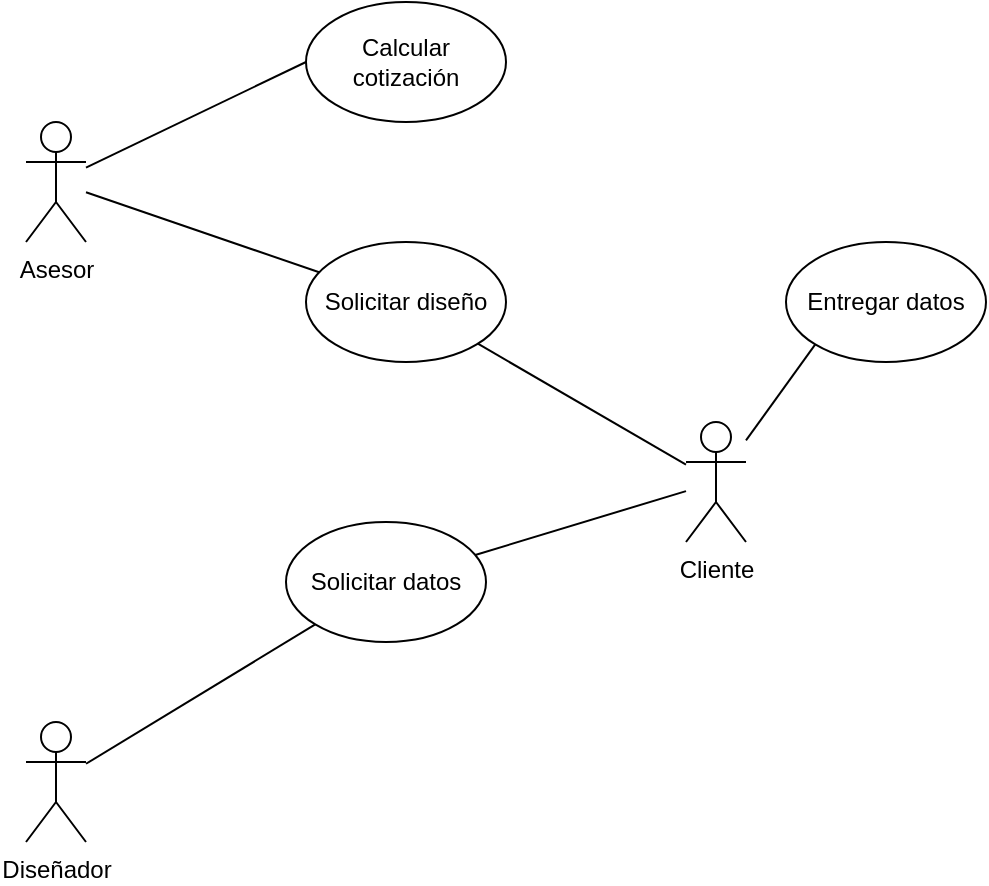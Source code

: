 <mxfile version="19.0.0" type="github" pages="4">
  <diagram id="N1HYoiyU07o6EDMfZa8b" name="1">
    <mxGraphModel dx="1382" dy="795" grid="1" gridSize="10" guides="1" tooltips="1" connect="1" arrows="1" fold="1" page="1" pageScale="1" pageWidth="827" pageHeight="1169" math="0" shadow="0">
      <root>
        <mxCell id="0" />
        <mxCell id="1" parent="0" />
        <mxCell id="22zfAgJAvpb3tttAiQae-13" style="edgeStyle=none;rounded=0;orthogonalLoop=1;jettySize=auto;html=1;endArrow=none;endFill=0;" parent="1" source="22zfAgJAvpb3tttAiQae-1" target="22zfAgJAvpb3tttAiQae-9" edge="1">
          <mxGeometry relative="1" as="geometry" />
        </mxCell>
        <mxCell id="22zfAgJAvpb3tttAiQae-15" style="edgeStyle=none;rounded=0;orthogonalLoop=1;jettySize=auto;html=1;endArrow=none;endFill=0;" parent="1" source="22zfAgJAvpb3tttAiQae-1" target="22zfAgJAvpb3tttAiQae-14" edge="1">
          <mxGeometry relative="1" as="geometry" />
        </mxCell>
        <mxCell id="22zfAgJAvpb3tttAiQae-1" value="Cliente" style="shape=umlActor;verticalLabelPosition=bottom;verticalAlign=top;html=1;outlineConnect=0;" parent="1" vertex="1">
          <mxGeometry x="460" y="330" width="30" height="60" as="geometry" />
        </mxCell>
        <mxCell id="22zfAgJAvpb3tttAiQae-10" style="edgeStyle=none;rounded=0;orthogonalLoop=1;jettySize=auto;html=1;entryX=0;entryY=1;entryDx=0;entryDy=0;endArrow=none;endFill=0;" parent="1" source="22zfAgJAvpb3tttAiQae-2" target="22zfAgJAvpb3tttAiQae-9" edge="1">
          <mxGeometry relative="1" as="geometry" />
        </mxCell>
        <mxCell id="22zfAgJAvpb3tttAiQae-2" value="Diseñador" style="shape=umlActor;verticalLabelPosition=bottom;verticalAlign=top;html=1;outlineConnect=0;" parent="1" vertex="1">
          <mxGeometry x="130" y="480" width="30" height="60" as="geometry" />
        </mxCell>
        <mxCell id="22zfAgJAvpb3tttAiQae-12" style="edgeStyle=none;rounded=0;orthogonalLoop=1;jettySize=auto;html=1;entryX=0;entryY=0.5;entryDx=0;entryDy=0;endArrow=none;endFill=0;" parent="1" source="22zfAgJAvpb3tttAiQae-3" target="22zfAgJAvpb3tttAiQae-11" edge="1">
          <mxGeometry relative="1" as="geometry" />
        </mxCell>
        <mxCell id="22zfAgJAvpb3tttAiQae-16" style="edgeStyle=none;rounded=0;orthogonalLoop=1;jettySize=auto;html=1;endArrow=none;endFill=0;" parent="1" source="22zfAgJAvpb3tttAiQae-3" target="22zfAgJAvpb3tttAiQae-14" edge="1">
          <mxGeometry relative="1" as="geometry" />
        </mxCell>
        <mxCell id="22zfAgJAvpb3tttAiQae-3" value="Asesor" style="shape=umlActor;verticalLabelPosition=bottom;verticalAlign=top;html=1;outlineConnect=0;" parent="1" vertex="1">
          <mxGeometry x="130" y="180" width="30" height="60" as="geometry" />
        </mxCell>
        <mxCell id="22zfAgJAvpb3tttAiQae-5" value="Entregar datos" style="ellipse;whiteSpace=wrap;html=1;" parent="1" vertex="1">
          <mxGeometry x="510" y="240" width="100" height="60" as="geometry" />
        </mxCell>
        <mxCell id="22zfAgJAvpb3tttAiQae-7" style="rounded=0;orthogonalLoop=1;jettySize=auto;html=1;entryX=0;entryY=1;entryDx=0;entryDy=0;endArrow=none;endFill=0;" parent="1" source="22zfAgJAvpb3tttAiQae-1" target="22zfAgJAvpb3tttAiQae-5" edge="1">
          <mxGeometry relative="1" as="geometry" />
        </mxCell>
        <mxCell id="22zfAgJAvpb3tttAiQae-9" value="Solicitar datos" style="ellipse;whiteSpace=wrap;html=1;" parent="1" vertex="1">
          <mxGeometry x="260" y="380" width="100" height="60" as="geometry" />
        </mxCell>
        <mxCell id="22zfAgJAvpb3tttAiQae-11" value="Calcular cotización" style="ellipse;whiteSpace=wrap;html=1;" parent="1" vertex="1">
          <mxGeometry x="270" y="120" width="100" height="60" as="geometry" />
        </mxCell>
        <mxCell id="22zfAgJAvpb3tttAiQae-14" value="Solicitar diseño" style="ellipse;whiteSpace=wrap;html=1;" parent="1" vertex="1">
          <mxGeometry x="270" y="240" width="100" height="60" as="geometry" />
        </mxCell>
      </root>
    </mxGraphModel>
  </diagram>
  <diagram id="sJD4RwSBK2cp4MaPbIPz" name="2">
    <mxGraphModel dx="1382" dy="795" grid="1" gridSize="10" guides="1" tooltips="1" connect="1" arrows="1" fold="1" page="1" pageScale="1" pageWidth="827" pageHeight="1169" math="0" shadow="0">
      <root>
        <mxCell id="0" />
        <mxCell id="1" parent="0" />
        <mxCell id="5cBslvvMN2AQXkFbNlMN-1" value="Solicitar cambios" style="ellipse;whiteSpace=wrap;html=1;" parent="1" vertex="1">
          <mxGeometry x="340" y="150" width="100" height="60" as="geometry" />
        </mxCell>
        <mxCell id="5cBslvvMN2AQXkFbNlMN-2" style="edgeStyle=none;rounded=0;orthogonalLoop=1;jettySize=auto;html=1;entryX=0;entryY=1;entryDx=0;entryDy=0;endArrow=none;endFill=0;" parent="1" source="5cBslvvMN2AQXkFbNlMN-5" target="5cBslvvMN2AQXkFbNlMN-1" edge="1">
          <mxGeometry relative="1" as="geometry" />
        </mxCell>
        <mxCell id="5cBslvvMN2AQXkFbNlMN-3" style="edgeStyle=none;rounded=0;orthogonalLoop=1;jettySize=auto;html=1;entryX=0;entryY=0.5;entryDx=0;entryDy=0;endArrow=none;endFill=0;" parent="1" source="5cBslvvMN2AQXkFbNlMN-5" target="5cBslvvMN2AQXkFbNlMN-15" edge="1">
          <mxGeometry relative="1" as="geometry" />
        </mxCell>
        <mxCell id="5cBslvvMN2AQXkFbNlMN-4" style="edgeStyle=none;rounded=0;orthogonalLoop=1;jettySize=auto;html=1;endArrow=none;endFill=0;" parent="1" source="5cBslvvMN2AQXkFbNlMN-5" target="5cBslvvMN2AQXkFbNlMN-16" edge="1">
          <mxGeometry relative="1" as="geometry" />
        </mxCell>
        <mxCell id="5cBslvvMN2AQXkFbNlMN-5" value="Asesor" style="shape=umlActor;verticalLabelPosition=bottom;verticalAlign=top;html=1;outlineConnect=0;" parent="1" vertex="1">
          <mxGeometry x="210" y="270" width="30" height="60" as="geometry" />
        </mxCell>
        <mxCell id="5cBslvvMN2AQXkFbNlMN-6" style="edgeStyle=none;rounded=0;orthogonalLoop=1;jettySize=auto;html=1;entryX=0;entryY=0.5;entryDx=0;entryDy=0;endArrow=none;endFill=0;" parent="1" source="5cBslvvMN2AQXkFbNlMN-9" target="5cBslvvMN2AQXkFbNlMN-1" edge="1">
          <mxGeometry relative="1" as="geometry" />
        </mxCell>
        <mxCell id="5cBslvvMN2AQXkFbNlMN-7" style="edgeStyle=none;rounded=0;orthogonalLoop=1;jettySize=auto;html=1;endArrow=none;endFill=0;" parent="1" source="5cBslvvMN2AQXkFbNlMN-9" target="5cBslvvMN2AQXkFbNlMN-15" edge="1">
          <mxGeometry relative="1" as="geometry" />
        </mxCell>
        <mxCell id="5cBslvvMN2AQXkFbNlMN-8" style="edgeStyle=none;rounded=0;orthogonalLoop=1;jettySize=auto;html=1;endArrow=none;endFill=0;" parent="1" source="5cBslvvMN2AQXkFbNlMN-9" target="5cBslvvMN2AQXkFbNlMN-16" edge="1">
          <mxGeometry relative="1" as="geometry" />
        </mxCell>
        <mxCell id="5cBslvvMN2AQXkFbNlMN-9" value="Gerente General" style="shape=umlActor;verticalLabelPosition=bottom;verticalAlign=top;html=1;outlineConnect=0;" parent="1" vertex="1">
          <mxGeometry x="210" y="140" width="30" height="60" as="geometry" />
        </mxCell>
        <mxCell id="5cBslvvMN2AQXkFbNlMN-10" style="edgeStyle=none;rounded=0;orthogonalLoop=1;jettySize=auto;html=1;entryX=1;entryY=0.5;entryDx=0;entryDy=0;endArrow=none;endFill=0;" parent="1" source="5cBslvvMN2AQXkFbNlMN-12" target="5cBslvvMN2AQXkFbNlMN-1" edge="1">
          <mxGeometry relative="1" as="geometry" />
        </mxCell>
        <mxCell id="5cBslvvMN2AQXkFbNlMN-11" style="edgeStyle=none;rounded=0;orthogonalLoop=1;jettySize=auto;html=1;endArrow=none;endFill=0;" parent="1" source="5cBslvvMN2AQXkFbNlMN-12" target="5cBslvvMN2AQXkFbNlMN-15" edge="1">
          <mxGeometry relative="1" as="geometry" />
        </mxCell>
        <mxCell id="5cBslvvMN2AQXkFbNlMN-12" value="Cliente" style="shape=umlActor;verticalLabelPosition=bottom;verticalAlign=top;html=1;outlineConnect=0;" parent="1" vertex="1">
          <mxGeometry x="530" y="270" width="30" height="60" as="geometry" />
        </mxCell>
        <mxCell id="5cBslvvMN2AQXkFbNlMN-13" style="edgeStyle=none;rounded=0;orthogonalLoop=1;jettySize=auto;html=1;entryX=0;entryY=0.5;entryDx=0;entryDy=0;endArrow=none;endFill=0;" parent="1" source="5cBslvvMN2AQXkFbNlMN-14" target="5cBslvvMN2AQXkFbNlMN-16" edge="1">
          <mxGeometry relative="1" as="geometry" />
        </mxCell>
        <mxCell id="5cBslvvMN2AQXkFbNlMN-14" value="Equipo de Producción" style="shape=umlActor;verticalLabelPosition=bottom;verticalAlign=top;html=1;outlineConnect=0;" parent="1" vertex="1">
          <mxGeometry x="210" y="400" width="30" height="60" as="geometry" />
        </mxCell>
        <mxCell id="5cBslvvMN2AQXkFbNlMN-15" value="Verificar&amp;nbsp;cambios" style="ellipse;whiteSpace=wrap;html=1;" parent="1" vertex="1">
          <mxGeometry x="340" y="270" width="100" height="60" as="geometry" />
        </mxCell>
        <mxCell id="5cBslvvMN2AQXkFbNlMN-16" value="Solicitar aprobación" style="ellipse;whiteSpace=wrap;html=1;" parent="1" vertex="1">
          <mxGeometry x="340" y="380" width="100" height="60" as="geometry" />
        </mxCell>
      </root>
    </mxGraphModel>
  </diagram>
  <diagram id="5Kuua1faH9i2vEE8eMtU" name="Page-3">
    <mxGraphModel dx="1382" dy="795" grid="1" gridSize="10" guides="1" tooltips="1" connect="1" arrows="1" fold="1" page="1" pageScale="1" pageWidth="827" pageHeight="1169" math="0" shadow="0">
      <root>
        <mxCell id="0" />
        <mxCell id="1" parent="0" />
        <mxCell id="iaYUFYgn1RKQLe5UYjFd-1" value="Socio" style="shape=umlActor;verticalLabelPosition=bottom;verticalAlign=top;html=1;outlineConnect=0;" vertex="1" parent="1">
          <mxGeometry x="120" y="140" width="30" height="60" as="geometry" />
        </mxCell>
        <mxCell id="iaYUFYgn1RKQLe5UYjFd-2" value="Encargado de recepcion" style="shape=umlActor;verticalLabelPosition=bottom;verticalAlign=top;html=1;outlineConnect=0;" vertex="1" parent="1">
          <mxGeometry x="590" y="270" width="30" height="60" as="geometry" />
        </mxCell>
        <mxCell id="iaYUFYgn1RKQLe5UYjFd-3" value="Encargado de credito" style="shape=umlActor;verticalLabelPosition=bottom;verticalAlign=top;html=1;outlineConnect=0;" vertex="1" parent="1">
          <mxGeometry x="120" y="525" width="30" height="60" as="geometry" />
        </mxCell>
        <mxCell id="iaYUFYgn1RKQLe5UYjFd-4" value="Comite directivo" style="shape=umlActor;verticalLabelPosition=bottom;verticalAlign=top;html=1;outlineConnect=0;" vertex="1" parent="1">
          <mxGeometry x="120" y="300" width="30" height="60" as="geometry" />
        </mxCell>
        <mxCell id="iaYUFYgn1RKQLe5UYjFd-6" value="Entregar datos" style="ellipse;whiteSpace=wrap;html=1;" vertex="1" parent="1">
          <mxGeometry x="240" y="70" width="120" height="80" as="geometry" />
        </mxCell>
        <mxCell id="iaYUFYgn1RKQLe5UYjFd-7" value="" style="endArrow=none;html=1;rounded=0;entryX=0;entryY=0.5;entryDx=0;entryDy=0;" edge="1" parent="1" source="iaYUFYgn1RKQLe5UYjFd-1" target="iaYUFYgn1RKQLe5UYjFd-6">
          <mxGeometry width="50" height="50" relative="1" as="geometry">
            <mxPoint x="390" y="430" as="sourcePoint" />
            <mxPoint x="440" y="380" as="targetPoint" />
          </mxGeometry>
        </mxCell>
        <mxCell id="iaYUFYgn1RKQLe5UYjFd-8" value="Solicitar financiamiento&amp;nbsp;" style="ellipse;whiteSpace=wrap;html=1;" vertex="1" parent="1">
          <mxGeometry x="240" y="200" width="120" height="80" as="geometry" />
        </mxCell>
        <mxCell id="iaYUFYgn1RKQLe5UYjFd-9" value="" style="endArrow=none;html=1;rounded=0;entryX=0;entryY=0.5;entryDx=0;entryDy=0;" edge="1" parent="1" source="iaYUFYgn1RKQLe5UYjFd-1" target="iaYUFYgn1RKQLe5UYjFd-8">
          <mxGeometry width="50" height="50" relative="1" as="geometry">
            <mxPoint x="390" y="410" as="sourcePoint" />
            <mxPoint x="440" y="360" as="targetPoint" />
          </mxGeometry>
        </mxCell>
        <mxCell id="iaYUFYgn1RKQLe5UYjFd-10" value="Evaluar solicitud" style="ellipse;whiteSpace=wrap;html=1;" vertex="1" parent="1">
          <mxGeometry x="240" y="320" width="120" height="80" as="geometry" />
        </mxCell>
        <mxCell id="iaYUFYgn1RKQLe5UYjFd-11" value="" style="endArrow=none;html=1;rounded=0;entryX=0;entryY=0.5;entryDx=0;entryDy=0;" edge="1" parent="1" source="iaYUFYgn1RKQLe5UYjFd-4" target="iaYUFYgn1RKQLe5UYjFd-10">
          <mxGeometry width="50" height="50" relative="1" as="geometry">
            <mxPoint x="390" y="410" as="sourcePoint" />
            <mxPoint x="440" y="360" as="targetPoint" />
          </mxGeometry>
        </mxCell>
        <mxCell id="iaYUFYgn1RKQLe5UYjFd-12" value="Elaborar cronograma de pago" style="ellipse;whiteSpace=wrap;html=1;" vertex="1" parent="1">
          <mxGeometry x="240" y="450" width="120" height="80" as="geometry" />
        </mxCell>
        <mxCell id="iaYUFYgn1RKQLe5UYjFd-14" value="" style="endArrow=none;html=1;rounded=0;" edge="1" parent="1" source="iaYUFYgn1RKQLe5UYjFd-3" target="iaYUFYgn1RKQLe5UYjFd-12">
          <mxGeometry width="50" height="50" relative="1" as="geometry">
            <mxPoint x="390" y="400" as="sourcePoint" />
            <mxPoint x="440" y="350" as="targetPoint" />
          </mxGeometry>
        </mxCell>
        <mxCell id="iaYUFYgn1RKQLe5UYjFd-15" value="&amp;lt;&amp;lt;extend&amp;gt;&amp;gt;" style="html=1;verticalAlign=bottom;labelBackgroundColor=none;endArrow=open;endFill=0;dashed=1;rounded=0;" edge="1" parent="1" source="iaYUFYgn1RKQLe5UYjFd-10" target="iaYUFYgn1RKQLe5UYjFd-8">
          <mxGeometry x="-0.5" y="30" width="160" relative="1" as="geometry">
            <mxPoint x="440" y="310" as="sourcePoint" />
            <mxPoint x="490" y="390" as="targetPoint" />
            <mxPoint as="offset" />
          </mxGeometry>
        </mxCell>
        <mxCell id="iaYUFYgn1RKQLe5UYjFd-17" value="&amp;lt;&amp;lt;extend&amp;gt;&amp;gt;" style="html=1;verticalAlign=bottom;labelBackgroundColor=none;endArrow=open;endFill=0;dashed=1;rounded=0;" edge="1" parent="1" source="iaYUFYgn1RKQLe5UYjFd-12" target="iaYUFYgn1RKQLe5UYjFd-10">
          <mxGeometry x="-0.5" y="30" width="160" relative="1" as="geometry">
            <mxPoint x="310" y="330" as="sourcePoint" />
            <mxPoint x="310" y="350" as="targetPoint" />
            <mxPoint as="offset" />
          </mxGeometry>
        </mxCell>
        <mxCell id="iaYUFYgn1RKQLe5UYjFd-18" value="Consultar estado de creditos aprobados" style="ellipse;whiteSpace=wrap;html=1;" vertex="1" parent="1">
          <mxGeometry x="370" y="140" width="120" height="80" as="geometry" />
        </mxCell>
        <mxCell id="iaYUFYgn1RKQLe5UYjFd-19" value="" style="endArrow=none;html=1;rounded=0;" edge="1" parent="1" source="iaYUFYgn1RKQLe5UYjFd-1" target="iaYUFYgn1RKQLe5UYjFd-18">
          <mxGeometry width="50" height="50" relative="1" as="geometry">
            <mxPoint x="390" y="410" as="sourcePoint" />
            <mxPoint x="440" y="360" as="targetPoint" />
          </mxGeometry>
        </mxCell>
        <mxCell id="iaYUFYgn1RKQLe5UYjFd-20" value="Registrar datos del nuevo socio" style="ellipse;whiteSpace=wrap;html=1;" vertex="1" parent="1">
          <mxGeometry x="380" y="515" width="120" height="80" as="geometry" />
        </mxCell>
        <mxCell id="iaYUFYgn1RKQLe5UYjFd-21" value="" style="endArrow=none;html=1;rounded=0;" edge="1" parent="1" source="iaYUFYgn1RKQLe5UYjFd-3" target="iaYUFYgn1RKQLe5UYjFd-20">
          <mxGeometry width="50" height="50" relative="1" as="geometry">
            <mxPoint x="390" y="400" as="sourcePoint" />
            <mxPoint x="440" y="350" as="targetPoint" />
          </mxGeometry>
        </mxCell>
        <mxCell id="iaYUFYgn1RKQLe5UYjFd-24" value="Registrar solicitud de adquisicion" style="ellipse;whiteSpace=wrap;html=1;" vertex="1" parent="1">
          <mxGeometry x="380" y="260" width="120" height="80" as="geometry" />
        </mxCell>
        <mxCell id="iaYUFYgn1RKQLe5UYjFd-25" value="&amp;lt;&amp;lt;extend&amp;gt;&amp;gt;" style="html=1;verticalAlign=bottom;labelBackgroundColor=none;endArrow=open;endFill=0;dashed=1;rounded=0;" edge="1" parent="1" source="iaYUFYgn1RKQLe5UYjFd-24" target="iaYUFYgn1RKQLe5UYjFd-20">
          <mxGeometry x="-0.5" y="30" width="160" relative="1" as="geometry">
            <mxPoint x="630" y="470" as="sourcePoint" />
            <mxPoint x="630" y="420" as="targetPoint" />
            <mxPoint as="offset" />
          </mxGeometry>
        </mxCell>
        <mxCell id="iaYUFYgn1RKQLe5UYjFd-26" value="" style="endArrow=none;html=1;rounded=0;" edge="1" parent="1" source="iaYUFYgn1RKQLe5UYjFd-24" target="iaYUFYgn1RKQLe5UYjFd-2">
          <mxGeometry width="50" height="50" relative="1" as="geometry">
            <mxPoint x="390" y="400" as="sourcePoint" />
            <mxPoint x="440" y="350" as="targetPoint" />
          </mxGeometry>
        </mxCell>
        <mxCell id="iaYUFYgn1RKQLe5UYjFd-27" value="Ingresar cronograma de pago" style="ellipse;whiteSpace=wrap;html=1;" vertex="1" parent="1">
          <mxGeometry x="240" y="595" width="120" height="80" as="geometry" />
        </mxCell>
        <mxCell id="iaYUFYgn1RKQLe5UYjFd-29" value="" style="endArrow=none;html=1;rounded=0;" edge="1" parent="1" source="iaYUFYgn1RKQLe5UYjFd-27" target="iaYUFYgn1RKQLe5UYjFd-3">
          <mxGeometry width="50" height="50" relative="1" as="geometry">
            <mxPoint x="390" y="420" as="sourcePoint" />
            <mxPoint x="440" y="340" as="targetPoint" />
          </mxGeometry>
        </mxCell>
      </root>
    </mxGraphModel>
  </diagram>
  <diagram id="1shbZLOqmtP-DWzXvtM2" name="Page-4">
    <mxGraphModel dx="1382" dy="795" grid="1" gridSize="10" guides="1" tooltips="1" connect="1" arrows="1" fold="1" page="1" pageScale="1" pageWidth="827" pageHeight="1169" math="0" shadow="0">
      <root>
        <mxCell id="0" />
        <mxCell id="1" parent="0" />
        <mxCell id="Dpwv7-YtsHhv5R0h50QB-1" value="" style="rounded=1;whiteSpace=wrap;html=1;fillColor=#fff2cc;strokeColor=#d6b656;" vertex="1" parent="1">
          <mxGeometry x="150" y="50" width="530" height="210" as="geometry" />
        </mxCell>
        <mxCell id="Dpwv7-YtsHhv5R0h50QB-2" value="Servicio de atencion personalizado" style="rounded=1;whiteSpace=wrap;html=1;fillColor=#ffe6cc;strokeColor=#d79b00;" vertex="1" parent="1">
          <mxGeometry x="180" y="110" width="120" height="60" as="geometry" />
        </mxCell>
        <mxCell id="Dpwv7-YtsHhv5R0h50QB-3" value="Procesos automatizados" style="rounded=1;whiteSpace=wrap;html=1;fillColor=#ffe6cc;strokeColor=#d79b00;" vertex="1" parent="1">
          <mxGeometry x="355" y="110" width="120" height="60" as="geometry" />
        </mxCell>
        <mxCell id="Dpwv7-YtsHhv5R0h50QB-4" value="Incrementar los prestamos" style="rounded=1;whiteSpace=wrap;html=1;fillColor=#ffe6cc;strokeColor=#d79b00;" vertex="1" parent="1">
          <mxGeometry x="540" y="110" width="120" height="60" as="geometry" />
        </mxCell>
        <mxCell id="Dpwv7-YtsHhv5R0h50QB-5" value="Objetivos" style="text;html=1;strokeColor=none;fillColor=none;align=center;verticalAlign=middle;whiteSpace=wrap;rounded=0;fontSize=15;fontStyle=1;fontColor=#FF0000;" vertex="1" parent="1">
          <mxGeometry x="180" y="60" width="60" height="30" as="geometry" />
        </mxCell>
        <mxCell id="Dpwv7-YtsHhv5R0h50QB-6" value="Reducir el tiempo del proceso de inscripcion" style="rounded=1;whiteSpace=wrap;html=1;fillColor=#ffe6cc;strokeColor=#d79b00;" vertex="1" parent="1">
          <mxGeometry x="355" y="190" width="120" height="60" as="geometry" />
        </mxCell>
        <mxCell id="Dpwv7-YtsHhv5R0h50QB-7" value="" style="rounded=1;whiteSpace=wrap;html=1;fillColor=#fff2cc;strokeColor=#d6b656;" vertex="1" parent="1">
          <mxGeometry x="149" y="330" width="530" height="330" as="geometry" />
        </mxCell>
        <mxCell id="Dpwv7-YtsHhv5R0h50QB-8" value="Identificar las areas" style="rounded=1;whiteSpace=wrap;html=1;fillColor=#ffe6cc;strokeColor=#d79b00;" vertex="1" parent="1">
          <mxGeometry x="179" y="390" width="120" height="60" as="geometry" />
        </mxCell>
        <mxCell id="Dpwv7-YtsHhv5R0h50QB-9" value="Gestionar la relacion con los clientes" style="rounded=1;whiteSpace=wrap;html=1;fillColor=#ffe6cc;strokeColor=#d79b00;" vertex="1" parent="1">
          <mxGeometry x="354" y="390" width="120" height="60" as="geometry" />
        </mxCell>
        <mxCell id="Dpwv7-YtsHhv5R0h50QB-10" value="Promover y mejorar la comunicacion interna" style="rounded=1;whiteSpace=wrap;html=1;fillColor=#ffe6cc;strokeColor=#d79b00;" vertex="1" parent="1">
          <mxGeometry x="539" y="390" width="120" height="60" as="geometry" />
        </mxCell>
        <mxCell id="Dpwv7-YtsHhv5R0h50QB-11" value="Procesos operacionales" style="text;html=1;strokeColor=none;fillColor=none;align=center;verticalAlign=middle;whiteSpace=wrap;rounded=0;fontSize=15;fontStyle=1;fontColor=#FF0000;" vertex="1" parent="1">
          <mxGeometry x="189" y="340" width="60" height="30" as="geometry" />
        </mxCell>
        <mxCell id="Dpwv7-YtsHhv5R0h50QB-12" value="Ofrecer ayuda multicanal" style="rounded=1;whiteSpace=wrap;html=1;fillColor=#ffe6cc;strokeColor=#d79b00;" vertex="1" parent="1">
          <mxGeometry x="354" y="470" width="120" height="60" as="geometry" />
        </mxCell>
        <mxCell id="Dpwv7-YtsHhv5R0h50QB-13" value="" style="rounded=1;whiteSpace=wrap;html=1;fontSize=15;fillColor=none;strokeColor=#6c8ebf;" vertex="1" parent="1">
          <mxGeometry x="164" y="380" width="150" height="260" as="geometry" />
        </mxCell>
        <mxCell id="Dpwv7-YtsHhv5R0h50QB-20" value="Evaluar la eficiencia productiva" style="rounded=1;whiteSpace=wrap;html=1;fillColor=#ffe6cc;strokeColor=#d79b00;" vertex="1" parent="1">
          <mxGeometry x="179" y="560" width="120" height="60" as="geometry" />
        </mxCell>
        <mxCell id="Dpwv7-YtsHhv5R0h50QB-21" value="Involucrar al equipo" style="rounded=1;whiteSpace=wrap;html=1;fillColor=#ffe6cc;strokeColor=#d79b00;" vertex="1" parent="1">
          <mxGeometry x="179" y="470" width="120" height="60" as="geometry" />
        </mxCell>
        <mxCell id="Dpwv7-YtsHhv5R0h50QB-22" value="Ofrecer ayuda multicanal" style="rounded=1;whiteSpace=wrap;html=1;fillColor=#ffe6cc;strokeColor=#d79b00;" vertex="1" parent="1">
          <mxGeometry x="539" y="470" width="120" height="60" as="geometry" />
        </mxCell>
        <mxCell id="Dpwv7-YtsHhv5R0h50QB-23" value="" style="rounded=1;whiteSpace=wrap;html=1;fontSize=15;fillColor=none;strokeColor=#6c8ebf;" vertex="1" parent="1">
          <mxGeometry x="338" y="380" width="150" height="170" as="geometry" />
        </mxCell>
        <mxCell id="Dpwv7-YtsHhv5R0h50QB-24" value="" style="rounded=1;whiteSpace=wrap;html=1;fontSize=15;fillColor=none;strokeColor=#6c8ebf;" vertex="1" parent="1">
          <mxGeometry x="524" y="380" width="150" height="170" as="geometry" />
        </mxCell>
        <mxCell id="Dpwv7-YtsHhv5R0h50QB-25" value="" style="shape=flexArrow;endArrow=classic;html=1;rounded=0;fontSize=15;fontColor=#FF0000;fillColor=#d5e8d4;strokeColor=#82b366;" edge="1" parent="1">
          <mxGeometry width="50" height="50" relative="1" as="geometry">
            <mxPoint x="240" y="270" as="sourcePoint" />
            <mxPoint x="240" y="320" as="targetPoint" />
          </mxGeometry>
        </mxCell>
        <mxCell id="Dpwv7-YtsHhv5R0h50QB-26" value="" style="shape=flexArrow;endArrow=classic;html=1;rounded=0;fontSize=15;fontColor=#FF0000;fillColor=#d5e8d4;strokeColor=#82b366;" edge="1" parent="1">
          <mxGeometry width="50" height="50" relative="1" as="geometry">
            <mxPoint x="414.5" y="270" as="sourcePoint" />
            <mxPoint x="414.5" y="320" as="targetPoint" />
          </mxGeometry>
        </mxCell>
        <mxCell id="Dpwv7-YtsHhv5R0h50QB-28" value="" style="shape=flexArrow;endArrow=classic;html=1;rounded=0;fontSize=15;fontColor=#FF0000;fillColor=#d5e8d4;strokeColor=#82b366;" edge="1" parent="1">
          <mxGeometry width="50" height="50" relative="1" as="geometry">
            <mxPoint x="599.5" y="270" as="sourcePoint" />
            <mxPoint x="599.5" y="320" as="targetPoint" />
          </mxGeometry>
        </mxCell>
        <mxCell id="Dpwv7-YtsHhv5R0h50QB-29" value="" style="rounded=1;whiteSpace=wrap;html=1;fillColor=#fff2cc;strokeColor=#d6b656;" vertex="1" parent="1">
          <mxGeometry x="148" y="730" width="530" height="230" as="geometry" />
        </mxCell>
        <mxCell id="Dpwv7-YtsHhv5R0h50QB-30" value="Proceso de inscripcion" style="rounded=1;whiteSpace=wrap;html=1;fillColor=#ffe6cc;strokeColor=#d79b00;" vertex="1" parent="1">
          <mxGeometry x="178" y="790" width="152" height="30" as="geometry" />
        </mxCell>
        <mxCell id="Dpwv7-YtsHhv5R0h50QB-33" value="Procesos de soporte" style="text;html=1;strokeColor=none;fillColor=none;align=center;verticalAlign=middle;whiteSpace=wrap;rounded=0;fontSize=15;fontStyle=1;fontColor=#FF0000;" vertex="1" parent="1">
          <mxGeometry x="178" y="740" width="82" height="30" as="geometry" />
        </mxCell>
        <mxCell id="Dpwv7-YtsHhv5R0h50QB-41" value="" style="shape=flexArrow;endArrow=classic;html=1;rounded=0;fontSize=15;fontColor=#FF0000;fillColor=#d5e8d4;strokeColor=#82b366;" edge="1" parent="1">
          <mxGeometry width="50" height="50" relative="1" as="geometry">
            <mxPoint x="237" y="720" as="sourcePoint" />
            <mxPoint x="237" y="670" as="targetPoint" />
          </mxGeometry>
        </mxCell>
        <mxCell id="Dpwv7-YtsHhv5R0h50QB-43" value="" style="shape=flexArrow;endArrow=classic;html=1;rounded=0;fontSize=15;fontColor=#FF0000;fillColor=#d5e8d4;strokeColor=#82b366;" edge="1" parent="1">
          <mxGeometry width="50" height="50" relative="1" as="geometry">
            <mxPoint x="411.5" y="720" as="sourcePoint" />
            <mxPoint x="411.5" y="670" as="targetPoint" />
          </mxGeometry>
        </mxCell>
        <mxCell id="Dpwv7-YtsHhv5R0h50QB-44" value="" style="shape=flexArrow;endArrow=classic;html=1;rounded=0;fontSize=15;fontColor=#FF0000;fillColor=#d5e8d4;strokeColor=#82b366;" edge="1" parent="1">
          <mxGeometry width="50" height="50" relative="1" as="geometry">
            <mxPoint x="597.5" y="720" as="sourcePoint" />
            <mxPoint x="597.5" y="670" as="targetPoint" />
          </mxGeometry>
        </mxCell>
        <mxCell id="Dpwv7-YtsHhv5R0h50QB-45" value="" style="shape=flexArrow;endArrow=classic;html=1;rounded=0;fontSize=15;fontColor=#FF0000;fillColor=#f8cecc;strokeColor=#b85450;" edge="1" parent="1">
          <mxGeometry width="50" height="50" relative="1" as="geometry">
            <mxPoint x="330" y="615" as="sourcePoint" />
            <mxPoint x="380" y="565" as="targetPoint" />
          </mxGeometry>
        </mxCell>
        <mxCell id="Dpwv7-YtsHhv5R0h50QB-47" value="Proceso de pago" style="rounded=1;whiteSpace=wrap;html=1;fillColor=#ffe6cc;strokeColor=#d79b00;" vertex="1" parent="1">
          <mxGeometry x="339" y="790" width="152" height="30" as="geometry" />
        </mxCell>
        <mxCell id="Dpwv7-YtsHhv5R0h50QB-48" value="Proceso de solicitud de prestamo" style="rounded=1;whiteSpace=wrap;html=1;fillColor=#ffe6cc;strokeColor=#d79b00;" vertex="1" parent="1">
          <mxGeometry x="500" y="790" width="152" height="30" as="geometry" />
        </mxCell>
        <mxCell id="Dpwv7-YtsHhv5R0h50QB-49" value="Proceso de solicitud de financiamiento" style="rounded=1;whiteSpace=wrap;html=1;fillColor=#ffe6cc;strokeColor=#d79b00;" vertex="1" parent="1">
          <mxGeometry x="178" y="830" width="152" height="30" as="geometry" />
        </mxCell>
        <mxCell id="Dpwv7-YtsHhv5R0h50QB-50" value="Proceso de presentacion de adquisicion" style="rounded=1;whiteSpace=wrap;html=1;fillColor=#ffe6cc;strokeColor=#d79b00;" vertex="1" parent="1">
          <mxGeometry x="339" y="830" width="152" height="30" as="geometry" />
        </mxCell>
        <mxCell id="Dpwv7-YtsHhv5R0h50QB-51" value="Proceso Proceso de aprobacion de solicitud" style="rounded=1;whiteSpace=wrap;html=1;fillColor=#ffe6cc;strokeColor=#d79b00;" vertex="1" parent="1">
          <mxGeometry x="500" y="830" width="152" height="30" as="geometry" />
        </mxCell>
        <mxCell id="Dpwv7-YtsHhv5R0h50QB-52" value="Proceso de consulta de creditos aprobados" style="rounded=1;whiteSpace=wrap;html=1;fillColor=#ffe6cc;strokeColor=#d79b00;" vertex="1" parent="1">
          <mxGeometry x="177" y="870" width="152" height="30" as="geometry" />
        </mxCell>
        <mxCell id="Dpwv7-YtsHhv5R0h50QB-53" value="Proceso de registro de socios" style="rounded=1;whiteSpace=wrap;html=1;fillColor=#ffe6cc;strokeColor=#d79b00;" vertex="1" parent="1">
          <mxGeometry x="338" y="870" width="152" height="30" as="geometry" />
        </mxCell>
        <mxCell id="Dpwv7-YtsHhv5R0h50QB-54" value="Proceso de registro de solicitudes" style="rounded=1;whiteSpace=wrap;html=1;fillColor=#ffe6cc;strokeColor=#d79b00;" vertex="1" parent="1">
          <mxGeometry x="499" y="870" width="152" height="30" as="geometry" />
        </mxCell>
        <mxCell id="Dpwv7-YtsHhv5R0h50QB-56" value="Proceso de ingreso de cronogramas" style="rounded=1;whiteSpace=wrap;html=1;fillColor=#ffe6cc;strokeColor=#d79b00;" vertex="1" parent="1">
          <mxGeometry x="339" y="910" width="152" height="30" as="geometry" />
        </mxCell>
        <mxCell id="Dpwv7-YtsHhv5R0h50QB-58" value="Requisitos y necesidades de las partesinteresadas" style="text;html=1;strokeColor=none;fillColor=none;align=center;verticalAlign=middle;whiteSpace=wrap;rounded=0;fontSize=27;fontColor=#3333FF;horizontal=0;" vertex="1" parent="1">
          <mxGeometry x="80" y="60" width="60" height="900" as="geometry" />
        </mxCell>
        <mxCell id="Dpwv7-YtsHhv5R0h50QB-59" value="Productos y servicios" style="text;html=1;strokeColor=none;fillColor=none;align=center;verticalAlign=middle;whiteSpace=wrap;rounded=0;fontSize=27;fontColor=#3333FF;horizontal=0;" vertex="1" parent="1">
          <mxGeometry x="690" y="50" width="60" height="910" as="geometry" />
        </mxCell>
      </root>
    </mxGraphModel>
  </diagram>
</mxfile>
